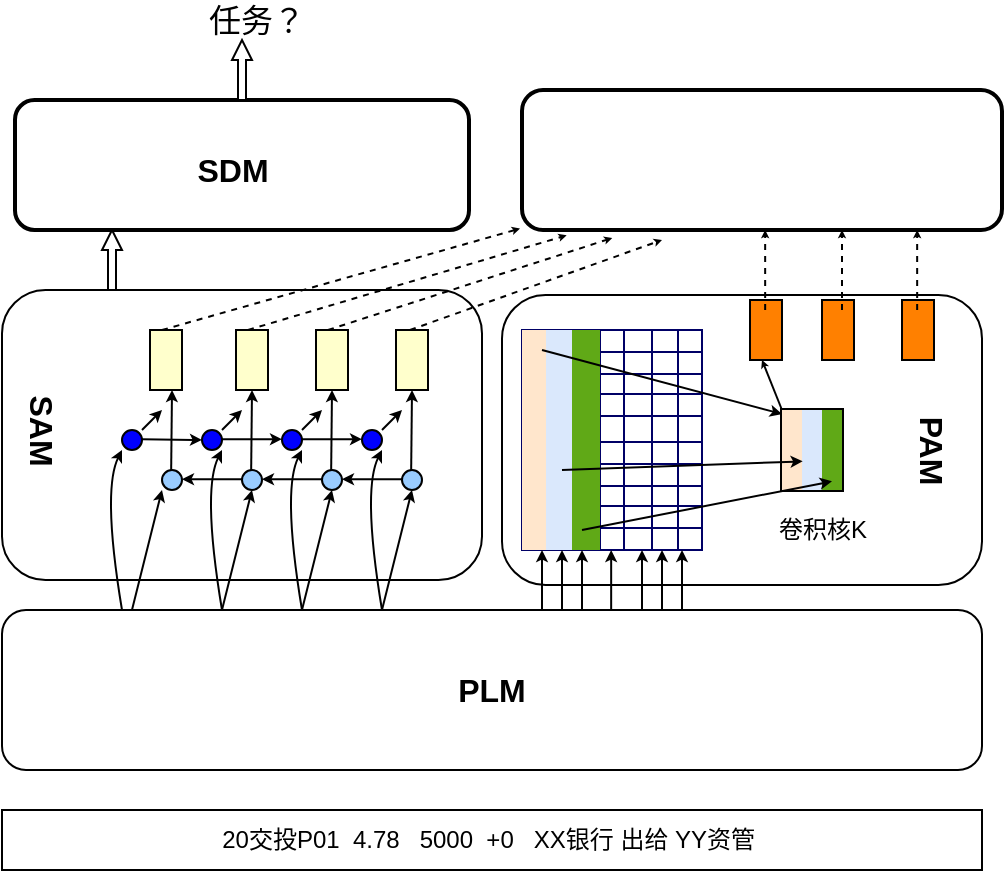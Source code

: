 <mxfile version="16.0.0" type="github">
  <diagram id="lm0DQrUfTW2sCRNbaUu4" name="Page-1">
    <mxGraphModel dx="865" dy="488" grid="1" gridSize="10" guides="1" tooltips="1" connect="1" arrows="1" fold="1" page="1" pageScale="1" pageWidth="827" pageHeight="1169" math="0" shadow="0">
      <root>
        <mxCell id="0" />
        <mxCell id="1" parent="0" />
        <mxCell id="vnJfhgnDVNhTZriFCoJO-1" value="20交投P01&amp;nbsp; 4.78&amp;nbsp;&amp;nbsp;&amp;nbsp;5000&amp;nbsp; +0&amp;nbsp; &amp;nbsp;XX银行 出给 YY资管&amp;nbsp;" style="rounded=0;whiteSpace=wrap;html=1;" vertex="1" parent="1">
          <mxGeometry x="160" y="695" width="490" height="30" as="geometry" />
        </mxCell>
        <mxCell id="vnJfhgnDVNhTZriFCoJO-2" value="&lt;font style=&quot;font-size: 16px&quot;&gt;&lt;b&gt;PLM&lt;/b&gt;&lt;/font&gt;" style="rounded=1;whiteSpace=wrap;html=1;" vertex="1" parent="1">
          <mxGeometry x="160" y="595" width="490" height="80" as="geometry" />
        </mxCell>
        <mxCell id="vnJfhgnDVNhTZriFCoJO-3" value="" style="rounded=1;whiteSpace=wrap;html=1;" vertex="1" parent="1">
          <mxGeometry x="160" y="435" width="240" height="145" as="geometry" />
        </mxCell>
        <mxCell id="vnJfhgnDVNhTZriFCoJO-4" value="" style="ellipse;whiteSpace=wrap;html=1;aspect=fixed;fillColor=#0000FF;" vertex="1" parent="1">
          <mxGeometry x="220" y="505" width="10" height="10" as="geometry" />
        </mxCell>
        <mxCell id="vnJfhgnDVNhTZriFCoJO-6" value="" style="ellipse;whiteSpace=wrap;html=1;aspect=fixed;fillColor=#0000FF;" vertex="1" parent="1">
          <mxGeometry x="260" y="505" width="10" height="10" as="geometry" />
        </mxCell>
        <mxCell id="vnJfhgnDVNhTZriFCoJO-7" value="" style="ellipse;whiteSpace=wrap;html=1;aspect=fixed;fillColor=#0000FF;" vertex="1" parent="1">
          <mxGeometry x="300" y="505" width="10" height="10" as="geometry" />
        </mxCell>
        <mxCell id="vnJfhgnDVNhTZriFCoJO-8" value="" style="ellipse;whiteSpace=wrap;html=1;aspect=fixed;fillColor=#0000FF;" vertex="1" parent="1">
          <mxGeometry x="340" y="505" width="10" height="10" as="geometry" />
        </mxCell>
        <mxCell id="vnJfhgnDVNhTZriFCoJO-9" value="" style="ellipse;whiteSpace=wrap;html=1;aspect=fixed;fillColor=#99CCFF;" vertex="1" parent="1">
          <mxGeometry x="240" y="525" width="10" height="10" as="geometry" />
        </mxCell>
        <mxCell id="vnJfhgnDVNhTZriFCoJO-10" value="" style="ellipse;whiteSpace=wrap;html=1;aspect=fixed;fillColor=#99CCFF;" vertex="1" parent="1">
          <mxGeometry x="280" y="525" width="10" height="10" as="geometry" />
        </mxCell>
        <mxCell id="vnJfhgnDVNhTZriFCoJO-11" value="" style="ellipse;whiteSpace=wrap;html=1;aspect=fixed;fillColor=#99CCFF;" vertex="1" parent="1">
          <mxGeometry x="320" y="525" width="10" height="10" as="geometry" />
        </mxCell>
        <mxCell id="vnJfhgnDVNhTZriFCoJO-12" value="" style="ellipse;whiteSpace=wrap;html=1;aspect=fixed;fillColor=#99CCFF;" vertex="1" parent="1">
          <mxGeometry x="360" y="525" width="10" height="10" as="geometry" />
        </mxCell>
        <mxCell id="vnJfhgnDVNhTZriFCoJO-13" value="" style="endArrow=classic;html=1;rounded=0;strokeWidth=1;endSize=3;" edge="1" parent="1">
          <mxGeometry width="50" height="50" relative="1" as="geometry">
            <mxPoint x="230" y="509.58" as="sourcePoint" />
            <mxPoint x="260" y="510" as="targetPoint" />
          </mxGeometry>
        </mxCell>
        <mxCell id="vnJfhgnDVNhTZriFCoJO-16" value="" style="endArrow=classic;html=1;rounded=0;endSize=3;strokeWidth=1;" edge="1" parent="1">
          <mxGeometry width="50" height="50" relative="1" as="geometry">
            <mxPoint x="270" y="509.58" as="sourcePoint" />
            <mxPoint x="300" y="509.58" as="targetPoint" />
          </mxGeometry>
        </mxCell>
        <mxCell id="vnJfhgnDVNhTZriFCoJO-17" value="" style="endArrow=classic;html=1;rounded=0;endSize=3;strokeWidth=1;" edge="1" parent="1">
          <mxGeometry width="50" height="50" relative="1" as="geometry">
            <mxPoint x="310" y="509.58" as="sourcePoint" />
            <mxPoint x="340" y="509.58" as="targetPoint" />
          </mxGeometry>
        </mxCell>
        <mxCell id="vnJfhgnDVNhTZriFCoJO-18" value="" style="endArrow=classic;html=1;rounded=0;endSize=3;strokeWidth=1;" edge="1" parent="1">
          <mxGeometry width="50" height="50" relative="1" as="geometry">
            <mxPoint x="360" y="529.58" as="sourcePoint" />
            <mxPoint x="330" y="529.58" as="targetPoint" />
          </mxGeometry>
        </mxCell>
        <mxCell id="vnJfhgnDVNhTZriFCoJO-21" value="" style="endArrow=classic;html=1;rounded=0;endSize=3;strokeWidth=1;" edge="1" parent="1">
          <mxGeometry width="50" height="50" relative="1" as="geometry">
            <mxPoint x="320" y="529.58" as="sourcePoint" />
            <mxPoint x="290" y="529.58" as="targetPoint" />
          </mxGeometry>
        </mxCell>
        <mxCell id="vnJfhgnDVNhTZriFCoJO-22" value="" style="endArrow=classic;html=1;rounded=0;endSize=3;strokeWidth=1;" edge="1" parent="1">
          <mxGeometry width="50" height="50" relative="1" as="geometry">
            <mxPoint x="280" y="529.58" as="sourcePoint" />
            <mxPoint x="250" y="529.58" as="targetPoint" />
          </mxGeometry>
        </mxCell>
        <mxCell id="vnJfhgnDVNhTZriFCoJO-24" value="" style="curved=1;endArrow=classic;html=1;rounded=0;endSize=3;strokeWidth=1;" edge="1" parent="1" source="vnJfhgnDVNhTZriFCoJO-2">
          <mxGeometry width="50" height="50" relative="1" as="geometry">
            <mxPoint x="260" y="585" as="sourcePoint" />
            <mxPoint x="220" y="515" as="targetPoint" />
            <Array as="points">
              <mxPoint x="220" y="595" />
              <mxPoint x="210" y="535" />
            </Array>
          </mxGeometry>
        </mxCell>
        <mxCell id="vnJfhgnDVNhTZriFCoJO-25" value="" style="curved=1;endArrow=classic;html=1;rounded=0;endSize=3;strokeWidth=1;" edge="1" parent="1">
          <mxGeometry width="50" height="50" relative="1" as="geometry">
            <mxPoint x="270" y="595" as="sourcePoint" />
            <mxPoint x="270" y="515" as="targetPoint" />
            <Array as="points">
              <mxPoint x="270" y="595" />
              <mxPoint x="260" y="535" />
            </Array>
          </mxGeometry>
        </mxCell>
        <mxCell id="vnJfhgnDVNhTZriFCoJO-26" value="" style="curved=1;endArrow=classic;html=1;rounded=0;endSize=3;strokeWidth=1;" edge="1" parent="1">
          <mxGeometry width="50" height="50" relative="1" as="geometry">
            <mxPoint x="310" y="595" as="sourcePoint" />
            <mxPoint x="310" y="515" as="targetPoint" />
            <Array as="points">
              <mxPoint x="310" y="595" />
              <mxPoint x="300" y="535" />
            </Array>
          </mxGeometry>
        </mxCell>
        <mxCell id="vnJfhgnDVNhTZriFCoJO-27" value="" style="curved=1;endArrow=classic;html=1;rounded=0;endSize=3;strokeWidth=1;" edge="1" parent="1">
          <mxGeometry width="50" height="50" relative="1" as="geometry">
            <mxPoint x="350" y="595" as="sourcePoint" />
            <mxPoint x="350" y="515" as="targetPoint" />
            <Array as="points">
              <mxPoint x="350" y="595" />
              <mxPoint x="340" y="535" />
            </Array>
          </mxGeometry>
        </mxCell>
        <mxCell id="vnJfhgnDVNhTZriFCoJO-33" value="" style="endArrow=classic;html=1;rounded=0;endSize=3;strokeWidth=1;entryX=0.5;entryY=1;entryDx=0;entryDy=0;" edge="1" parent="1" target="vnJfhgnDVNhTZriFCoJO-12">
          <mxGeometry width="50" height="50" relative="1" as="geometry">
            <mxPoint x="350" y="595" as="sourcePoint" />
            <mxPoint x="366" y="545" as="targetPoint" />
          </mxGeometry>
        </mxCell>
        <mxCell id="vnJfhgnDVNhTZriFCoJO-34" value="" style="endArrow=classic;html=1;rounded=0;endSize=3;strokeWidth=1;entryX=0.5;entryY=1;entryDx=0;entryDy=0;" edge="1" parent="1">
          <mxGeometry width="50" height="50" relative="1" as="geometry">
            <mxPoint x="310" y="595" as="sourcePoint" />
            <mxPoint x="325" y="535" as="targetPoint" />
          </mxGeometry>
        </mxCell>
        <mxCell id="vnJfhgnDVNhTZriFCoJO-35" value="" style="endArrow=classic;html=1;rounded=0;endSize=3;strokeWidth=1;entryX=0.5;entryY=1;entryDx=0;entryDy=0;" edge="1" parent="1">
          <mxGeometry width="50" height="50" relative="1" as="geometry">
            <mxPoint x="270" y="595" as="sourcePoint" />
            <mxPoint x="285" y="535" as="targetPoint" />
          </mxGeometry>
        </mxCell>
        <mxCell id="vnJfhgnDVNhTZriFCoJO-36" value="" style="endArrow=classic;html=1;rounded=0;endSize=3;strokeWidth=1;entryX=0.5;entryY=1;entryDx=0;entryDy=0;" edge="1" parent="1">
          <mxGeometry width="50" height="50" relative="1" as="geometry">
            <mxPoint x="225" y="595" as="sourcePoint" />
            <mxPoint x="240" y="535" as="targetPoint" />
          </mxGeometry>
        </mxCell>
        <mxCell id="vnJfhgnDVNhTZriFCoJO-37" value="" style="endArrow=classic;html=1;rounded=0;endSize=3;strokeWidth=1;" edge="1" parent="1">
          <mxGeometry width="50" height="50" relative="1" as="geometry">
            <mxPoint x="244.58" y="525" as="sourcePoint" />
            <mxPoint x="245" y="485" as="targetPoint" />
          </mxGeometry>
        </mxCell>
        <mxCell id="vnJfhgnDVNhTZriFCoJO-39" value="" style="endArrow=classic;html=1;rounded=0;endSize=3;strokeWidth=1;" edge="1" parent="1">
          <mxGeometry width="50" height="50" relative="1" as="geometry">
            <mxPoint x="284.58" y="525" as="sourcePoint" />
            <mxPoint x="285" y="485" as="targetPoint" />
          </mxGeometry>
        </mxCell>
        <mxCell id="vnJfhgnDVNhTZriFCoJO-42" value="" style="endArrow=classic;html=1;rounded=0;endSize=3;strokeWidth=1;" edge="1" parent="1">
          <mxGeometry width="50" height="50" relative="1" as="geometry">
            <mxPoint x="324.58" y="525" as="sourcePoint" />
            <mxPoint x="325" y="485" as="targetPoint" />
          </mxGeometry>
        </mxCell>
        <mxCell id="vnJfhgnDVNhTZriFCoJO-43" value="" style="endArrow=classic;html=1;rounded=0;endSize=3;strokeWidth=1;" edge="1" parent="1">
          <mxGeometry width="50" height="50" relative="1" as="geometry">
            <mxPoint x="364.58" y="525" as="sourcePoint" />
            <mxPoint x="365" y="485" as="targetPoint" />
          </mxGeometry>
        </mxCell>
        <mxCell id="vnJfhgnDVNhTZriFCoJO-44" value="" style="endArrow=classic;html=1;rounded=0;endSize=3;strokeWidth=1;" edge="1" parent="1">
          <mxGeometry width="50" height="50" relative="1" as="geometry">
            <mxPoint x="230" y="505" as="sourcePoint" />
            <mxPoint x="240" y="495" as="targetPoint" />
          </mxGeometry>
        </mxCell>
        <mxCell id="vnJfhgnDVNhTZriFCoJO-45" value="" style="endArrow=classic;html=1;rounded=0;endSize=3;strokeWidth=1;" edge="1" parent="1">
          <mxGeometry width="50" height="50" relative="1" as="geometry">
            <mxPoint x="270" y="505" as="sourcePoint" />
            <mxPoint x="280" y="495" as="targetPoint" />
          </mxGeometry>
        </mxCell>
        <mxCell id="vnJfhgnDVNhTZriFCoJO-46" value="" style="endArrow=classic;html=1;rounded=0;endSize=3;strokeWidth=1;" edge="1" parent="1">
          <mxGeometry width="50" height="50" relative="1" as="geometry">
            <mxPoint x="310" y="505" as="sourcePoint" />
            <mxPoint x="320" y="495" as="targetPoint" />
          </mxGeometry>
        </mxCell>
        <mxCell id="vnJfhgnDVNhTZriFCoJO-48" value="" style="endArrow=classic;html=1;rounded=0;endSize=3;strokeWidth=1;" edge="1" parent="1">
          <mxGeometry width="50" height="50" relative="1" as="geometry">
            <mxPoint x="350" y="505" as="sourcePoint" />
            <mxPoint x="360" y="495" as="targetPoint" />
          </mxGeometry>
        </mxCell>
        <mxCell id="vnJfhgnDVNhTZriFCoJO-49" value="" style="rounded=0;whiteSpace=wrap;html=1;fillColor=#FFFFCC;" vertex="1" parent="1">
          <mxGeometry x="234" y="455" width="16" height="30" as="geometry" />
        </mxCell>
        <mxCell id="vnJfhgnDVNhTZriFCoJO-51" value="" style="rounded=0;whiteSpace=wrap;html=1;fillColor=#FFFFCC;" vertex="1" parent="1">
          <mxGeometry x="277" y="455" width="16" height="30" as="geometry" />
        </mxCell>
        <mxCell id="vnJfhgnDVNhTZriFCoJO-52" value="" style="rounded=0;whiteSpace=wrap;html=1;fillColor=#FFFFCC;" vertex="1" parent="1">
          <mxGeometry x="317" y="455" width="16" height="30" as="geometry" />
        </mxCell>
        <mxCell id="vnJfhgnDVNhTZriFCoJO-54" value="" style="rounded=0;whiteSpace=wrap;html=1;fillColor=#FFFFCC;" vertex="1" parent="1">
          <mxGeometry x="357" y="455" width="16" height="30" as="geometry" />
        </mxCell>
        <mxCell id="vnJfhgnDVNhTZriFCoJO-55" value="" style="rounded=1;whiteSpace=wrap;html=1;" vertex="1" parent="1">
          <mxGeometry x="410" y="437.5" width="240" height="145" as="geometry" />
        </mxCell>
        <mxCell id="vnJfhgnDVNhTZriFCoJO-69" value="" style="shape=table;startSize=0;container=1;collapsible=0;childLayout=tableLayout;fillColor=#FFFFFF;strokeColor=#000066;" vertex="1" parent="1">
          <mxGeometry x="420" y="455" width="90" height="110" as="geometry" />
        </mxCell>
        <mxCell id="vnJfhgnDVNhTZriFCoJO-70" value="" style="shape=partialRectangle;collapsible=0;dropTarget=0;pointerEvents=0;fillColor=none;top=0;left=0;bottom=0;right=0;points=[[0,0.5],[1,0.5]];portConstraint=eastwest;" vertex="1" parent="vnJfhgnDVNhTZriFCoJO-69">
          <mxGeometry width="90" height="11" as="geometry" />
        </mxCell>
        <mxCell id="vnJfhgnDVNhTZriFCoJO-71" value="" style="shape=partialRectangle;html=1;whiteSpace=wrap;connectable=0;overflow=hidden;fillColor=#ffe6cc;top=0;left=0;bottom=0;right=0;pointerEvents=1;strokeColor=#000000;" vertex="1" parent="vnJfhgnDVNhTZriFCoJO-70">
          <mxGeometry width="12" height="11" as="geometry">
            <mxRectangle width="12" height="11" as="alternateBounds" />
          </mxGeometry>
        </mxCell>
        <mxCell id="vnJfhgnDVNhTZriFCoJO-72" value="" style="shape=partialRectangle;html=1;whiteSpace=wrap;connectable=0;overflow=hidden;fillColor=#dae8fc;top=0;left=0;bottom=0;right=0;pointerEvents=1;strokeColor=#6c8ebf;" vertex="1" parent="vnJfhgnDVNhTZriFCoJO-70">
          <mxGeometry x="12" width="13" height="11" as="geometry">
            <mxRectangle width="13" height="11" as="alternateBounds" />
          </mxGeometry>
        </mxCell>
        <mxCell id="vnJfhgnDVNhTZriFCoJO-73" value="" style="shape=partialRectangle;html=1;whiteSpace=wrap;connectable=0;overflow=hidden;fillColor=#60a917;top=0;left=0;bottom=0;right=0;pointerEvents=1;fontColor=#ffffff;strokeColor=#2D7600;" vertex="1" parent="vnJfhgnDVNhTZriFCoJO-70">
          <mxGeometry x="25" width="14" height="11" as="geometry">
            <mxRectangle width="14" height="11" as="alternateBounds" />
          </mxGeometry>
        </mxCell>
        <mxCell id="vnJfhgnDVNhTZriFCoJO-74" value="" style="shape=partialRectangle;html=1;whiteSpace=wrap;connectable=0;overflow=hidden;fillColor=none;top=0;left=0;bottom=0;right=0;pointerEvents=1;" vertex="1" parent="vnJfhgnDVNhTZriFCoJO-70">
          <mxGeometry x="39" width="12" height="11" as="geometry">
            <mxRectangle width="12" height="11" as="alternateBounds" />
          </mxGeometry>
        </mxCell>
        <mxCell id="vnJfhgnDVNhTZriFCoJO-75" value="" style="shape=partialRectangle;html=1;whiteSpace=wrap;connectable=0;overflow=hidden;fillColor=none;top=0;left=0;bottom=0;right=0;pointerEvents=1;" vertex="1" parent="vnJfhgnDVNhTZriFCoJO-70">
          <mxGeometry x="51" width="14" height="11" as="geometry">
            <mxRectangle width="14" height="11" as="alternateBounds" />
          </mxGeometry>
        </mxCell>
        <mxCell id="vnJfhgnDVNhTZriFCoJO-76" value="" style="shape=partialRectangle;html=1;whiteSpace=wrap;connectable=0;overflow=hidden;fillColor=none;top=0;left=0;bottom=0;right=0;pointerEvents=1;" vertex="1" parent="vnJfhgnDVNhTZriFCoJO-70">
          <mxGeometry x="65" width="13" height="11" as="geometry">
            <mxRectangle width="13" height="11" as="alternateBounds" />
          </mxGeometry>
        </mxCell>
        <mxCell id="vnJfhgnDVNhTZriFCoJO-77" value="" style="shape=partialRectangle;html=1;whiteSpace=wrap;connectable=0;overflow=hidden;fillColor=none;top=0;left=0;bottom=0;right=0;pointerEvents=1;" vertex="1" parent="vnJfhgnDVNhTZriFCoJO-70">
          <mxGeometry x="78" width="12" height="11" as="geometry">
            <mxRectangle width="12" height="11" as="alternateBounds" />
          </mxGeometry>
        </mxCell>
        <mxCell id="vnJfhgnDVNhTZriFCoJO-78" value="" style="shape=partialRectangle;collapsible=0;dropTarget=0;pointerEvents=0;fillColor=none;top=0;left=0;bottom=0;right=0;points=[[0,0.5],[1,0.5]];portConstraint=eastwest;strokeColor=#FFCCCC;" vertex="1" parent="vnJfhgnDVNhTZriFCoJO-69">
          <mxGeometry y="11" width="90" height="11" as="geometry" />
        </mxCell>
        <mxCell id="vnJfhgnDVNhTZriFCoJO-79" value="" style="shape=partialRectangle;html=1;whiteSpace=wrap;connectable=0;overflow=hidden;fillColor=#ffe6cc;top=0;left=0;bottom=0;right=0;pointerEvents=1;strokeColor=#000000;" vertex="1" parent="vnJfhgnDVNhTZriFCoJO-78">
          <mxGeometry width="12" height="11" as="geometry">
            <mxRectangle width="12" height="11" as="alternateBounds" />
          </mxGeometry>
        </mxCell>
        <mxCell id="vnJfhgnDVNhTZriFCoJO-80" value="" style="shape=partialRectangle;html=1;whiteSpace=wrap;connectable=0;overflow=hidden;fillColor=#dae8fc;top=0;left=0;bottom=0;right=0;pointerEvents=1;strokeColor=#6c8ebf;" vertex="1" parent="vnJfhgnDVNhTZriFCoJO-78">
          <mxGeometry x="12" width="13" height="11" as="geometry">
            <mxRectangle width="13" height="11" as="alternateBounds" />
          </mxGeometry>
        </mxCell>
        <mxCell id="vnJfhgnDVNhTZriFCoJO-81" value="" style="shape=partialRectangle;html=1;whiteSpace=wrap;connectable=0;overflow=hidden;fillColor=#60a917;top=0;left=0;bottom=0;right=0;pointerEvents=1;fontColor=#ffffff;strokeColor=#2D7600;" vertex="1" parent="vnJfhgnDVNhTZriFCoJO-78">
          <mxGeometry x="25" width="14" height="11" as="geometry">
            <mxRectangle width="14" height="11" as="alternateBounds" />
          </mxGeometry>
        </mxCell>
        <mxCell id="vnJfhgnDVNhTZriFCoJO-82" value="" style="shape=partialRectangle;html=1;whiteSpace=wrap;connectable=0;overflow=hidden;fillColor=none;top=0;left=0;bottom=0;right=0;pointerEvents=1;" vertex="1" parent="vnJfhgnDVNhTZriFCoJO-78">
          <mxGeometry x="39" width="12" height="11" as="geometry">
            <mxRectangle width="12" height="11" as="alternateBounds" />
          </mxGeometry>
        </mxCell>
        <mxCell id="vnJfhgnDVNhTZriFCoJO-83" value="" style="shape=partialRectangle;html=1;whiteSpace=wrap;connectable=0;overflow=hidden;fillColor=none;top=0;left=0;bottom=0;right=0;pointerEvents=1;" vertex="1" parent="vnJfhgnDVNhTZriFCoJO-78">
          <mxGeometry x="51" width="14" height="11" as="geometry">
            <mxRectangle width="14" height="11" as="alternateBounds" />
          </mxGeometry>
        </mxCell>
        <mxCell id="vnJfhgnDVNhTZriFCoJO-84" value="" style="shape=partialRectangle;html=1;whiteSpace=wrap;connectable=0;overflow=hidden;fillColor=none;top=0;left=0;bottom=0;right=0;pointerEvents=1;" vertex="1" parent="vnJfhgnDVNhTZriFCoJO-78">
          <mxGeometry x="65" width="13" height="11" as="geometry">
            <mxRectangle width="13" height="11" as="alternateBounds" />
          </mxGeometry>
        </mxCell>
        <mxCell id="vnJfhgnDVNhTZriFCoJO-85" value="" style="shape=partialRectangle;html=1;whiteSpace=wrap;connectable=0;overflow=hidden;fillColor=none;top=0;left=0;bottom=0;right=0;pointerEvents=1;" vertex="1" parent="vnJfhgnDVNhTZriFCoJO-78">
          <mxGeometry x="78" width="12" height="11" as="geometry">
            <mxRectangle width="12" height="11" as="alternateBounds" />
          </mxGeometry>
        </mxCell>
        <mxCell id="vnJfhgnDVNhTZriFCoJO-86" value="" style="shape=partialRectangle;collapsible=0;dropTarget=0;pointerEvents=0;fillColor=none;top=0;left=0;bottom=0;right=0;points=[[0,0.5],[1,0.5]];portConstraint=eastwest;" vertex="1" parent="vnJfhgnDVNhTZriFCoJO-69">
          <mxGeometry y="22" width="90" height="10" as="geometry" />
        </mxCell>
        <mxCell id="vnJfhgnDVNhTZriFCoJO-87" value="" style="shape=partialRectangle;html=1;whiteSpace=wrap;connectable=0;overflow=hidden;fillColor=#ffe6cc;top=0;left=0;bottom=0;right=0;pointerEvents=1;strokeColor=#000000;" vertex="1" parent="vnJfhgnDVNhTZriFCoJO-86">
          <mxGeometry width="12" height="10" as="geometry">
            <mxRectangle width="12" height="10" as="alternateBounds" />
          </mxGeometry>
        </mxCell>
        <mxCell id="vnJfhgnDVNhTZriFCoJO-88" value="" style="shape=partialRectangle;html=1;whiteSpace=wrap;connectable=0;overflow=hidden;fillColor=#dae8fc;top=0;left=0;bottom=0;right=0;pointerEvents=1;strokeColor=#6c8ebf;" vertex="1" parent="vnJfhgnDVNhTZriFCoJO-86">
          <mxGeometry x="12" width="13" height="10" as="geometry">
            <mxRectangle width="13" height="10" as="alternateBounds" />
          </mxGeometry>
        </mxCell>
        <mxCell id="vnJfhgnDVNhTZriFCoJO-89" value="" style="shape=partialRectangle;html=1;whiteSpace=wrap;connectable=0;overflow=hidden;fillColor=#60a917;top=0;left=0;bottom=0;right=0;pointerEvents=1;fontColor=#ffffff;strokeColor=#2D7600;" vertex="1" parent="vnJfhgnDVNhTZriFCoJO-86">
          <mxGeometry x="25" width="14" height="10" as="geometry">
            <mxRectangle width="14" height="10" as="alternateBounds" />
          </mxGeometry>
        </mxCell>
        <mxCell id="vnJfhgnDVNhTZriFCoJO-90" value="" style="shape=partialRectangle;html=1;whiteSpace=wrap;connectable=0;overflow=hidden;fillColor=none;top=0;left=0;bottom=0;right=0;pointerEvents=1;" vertex="1" parent="vnJfhgnDVNhTZriFCoJO-86">
          <mxGeometry x="39" width="12" height="10" as="geometry">
            <mxRectangle width="12" height="10" as="alternateBounds" />
          </mxGeometry>
        </mxCell>
        <mxCell id="vnJfhgnDVNhTZriFCoJO-91" value="" style="shape=partialRectangle;html=1;whiteSpace=wrap;connectable=0;overflow=hidden;fillColor=none;top=0;left=0;bottom=0;right=0;pointerEvents=1;" vertex="1" parent="vnJfhgnDVNhTZriFCoJO-86">
          <mxGeometry x="51" width="14" height="10" as="geometry">
            <mxRectangle width="14" height="10" as="alternateBounds" />
          </mxGeometry>
        </mxCell>
        <mxCell id="vnJfhgnDVNhTZriFCoJO-92" value="" style="shape=partialRectangle;html=1;whiteSpace=wrap;connectable=0;overflow=hidden;fillColor=none;top=0;left=0;bottom=0;right=0;pointerEvents=1;" vertex="1" parent="vnJfhgnDVNhTZriFCoJO-86">
          <mxGeometry x="65" width="13" height="10" as="geometry">
            <mxRectangle width="13" height="10" as="alternateBounds" />
          </mxGeometry>
        </mxCell>
        <mxCell id="vnJfhgnDVNhTZriFCoJO-93" value="" style="shape=partialRectangle;html=1;whiteSpace=wrap;connectable=0;overflow=hidden;fillColor=none;top=0;left=0;bottom=0;right=0;pointerEvents=1;" vertex="1" parent="vnJfhgnDVNhTZriFCoJO-86">
          <mxGeometry x="78" width="12" height="10" as="geometry">
            <mxRectangle width="12" height="10" as="alternateBounds" />
          </mxGeometry>
        </mxCell>
        <mxCell id="vnJfhgnDVNhTZriFCoJO-94" value="" style="shape=partialRectangle;collapsible=0;dropTarget=0;pointerEvents=0;fillColor=none;top=0;left=0;bottom=0;right=0;points=[[0,0.5],[1,0.5]];portConstraint=eastwest;" vertex="1" parent="vnJfhgnDVNhTZriFCoJO-69">
          <mxGeometry y="32" width="90" height="11" as="geometry" />
        </mxCell>
        <mxCell id="vnJfhgnDVNhTZriFCoJO-95" value="" style="shape=partialRectangle;html=1;whiteSpace=wrap;connectable=0;overflow=hidden;fillColor=#ffe6cc;top=0;left=0;bottom=0;right=0;pointerEvents=1;strokeColor=#d79b00;" vertex="1" parent="vnJfhgnDVNhTZriFCoJO-94">
          <mxGeometry width="12" height="11" as="geometry">
            <mxRectangle width="12" height="11" as="alternateBounds" />
          </mxGeometry>
        </mxCell>
        <mxCell id="vnJfhgnDVNhTZriFCoJO-96" value="" style="shape=partialRectangle;html=1;whiteSpace=wrap;connectable=0;overflow=hidden;fillColor=#dae8fc;top=0;left=0;bottom=0;right=0;pointerEvents=1;strokeColor=#6c8ebf;" vertex="1" parent="vnJfhgnDVNhTZriFCoJO-94">
          <mxGeometry x="12" width="13" height="11" as="geometry">
            <mxRectangle width="13" height="11" as="alternateBounds" />
          </mxGeometry>
        </mxCell>
        <mxCell id="vnJfhgnDVNhTZriFCoJO-97" value="" style="shape=partialRectangle;html=1;whiteSpace=wrap;connectable=0;overflow=hidden;fillColor=#60a917;top=0;left=0;bottom=0;right=0;pointerEvents=1;fontColor=#ffffff;strokeColor=#2D7600;" vertex="1" parent="vnJfhgnDVNhTZriFCoJO-94">
          <mxGeometry x="25" width="14" height="11" as="geometry">
            <mxRectangle width="14" height="11" as="alternateBounds" />
          </mxGeometry>
        </mxCell>
        <mxCell id="vnJfhgnDVNhTZriFCoJO-98" value="" style="shape=partialRectangle;html=1;whiteSpace=wrap;connectable=0;overflow=hidden;fillColor=none;top=0;left=0;bottom=0;right=0;pointerEvents=1;" vertex="1" parent="vnJfhgnDVNhTZriFCoJO-94">
          <mxGeometry x="39" width="12" height="11" as="geometry">
            <mxRectangle width="12" height="11" as="alternateBounds" />
          </mxGeometry>
        </mxCell>
        <mxCell id="vnJfhgnDVNhTZriFCoJO-99" value="" style="shape=partialRectangle;html=1;whiteSpace=wrap;connectable=0;overflow=hidden;fillColor=none;top=0;left=0;bottom=0;right=0;pointerEvents=1;" vertex="1" parent="vnJfhgnDVNhTZriFCoJO-94">
          <mxGeometry x="51" width="14" height="11" as="geometry">
            <mxRectangle width="14" height="11" as="alternateBounds" />
          </mxGeometry>
        </mxCell>
        <mxCell id="vnJfhgnDVNhTZriFCoJO-100" value="" style="shape=partialRectangle;html=1;whiteSpace=wrap;connectable=0;overflow=hidden;fillColor=none;top=0;left=0;bottom=0;right=0;pointerEvents=1;" vertex="1" parent="vnJfhgnDVNhTZriFCoJO-94">
          <mxGeometry x="65" width="13" height="11" as="geometry">
            <mxRectangle width="13" height="11" as="alternateBounds" />
          </mxGeometry>
        </mxCell>
        <mxCell id="vnJfhgnDVNhTZriFCoJO-101" value="" style="shape=partialRectangle;html=1;whiteSpace=wrap;connectable=0;overflow=hidden;fillColor=none;top=0;left=0;bottom=0;right=0;pointerEvents=1;" vertex="1" parent="vnJfhgnDVNhTZriFCoJO-94">
          <mxGeometry x="78" width="12" height="11" as="geometry">
            <mxRectangle width="12" height="11" as="alternateBounds" />
          </mxGeometry>
        </mxCell>
        <mxCell id="vnJfhgnDVNhTZriFCoJO-102" value="" style="shape=partialRectangle;collapsible=0;dropTarget=0;pointerEvents=0;fillColor=none;top=0;left=0;bottom=0;right=0;points=[[0,0.5],[1,0.5]];portConstraint=eastwest;" vertex="1" parent="vnJfhgnDVNhTZriFCoJO-69">
          <mxGeometry y="43" width="90" height="13" as="geometry" />
        </mxCell>
        <mxCell id="vnJfhgnDVNhTZriFCoJO-103" value="" style="shape=partialRectangle;html=1;whiteSpace=wrap;connectable=0;overflow=hidden;fillColor=#ffe6cc;top=0;left=0;bottom=0;right=0;pointerEvents=1;strokeColor=#d79b00;" vertex="1" parent="vnJfhgnDVNhTZriFCoJO-102">
          <mxGeometry width="12" height="13" as="geometry">
            <mxRectangle width="12" height="13" as="alternateBounds" />
          </mxGeometry>
        </mxCell>
        <mxCell id="vnJfhgnDVNhTZriFCoJO-104" value="" style="shape=partialRectangle;html=1;whiteSpace=wrap;connectable=0;overflow=hidden;fillColor=#dae8fc;top=0;left=0;bottom=0;right=0;pointerEvents=1;strokeColor=#6c8ebf;" vertex="1" parent="vnJfhgnDVNhTZriFCoJO-102">
          <mxGeometry x="12" width="13" height="13" as="geometry">
            <mxRectangle width="13" height="13" as="alternateBounds" />
          </mxGeometry>
        </mxCell>
        <mxCell id="vnJfhgnDVNhTZriFCoJO-105" value="" style="shape=partialRectangle;html=1;whiteSpace=wrap;connectable=0;overflow=hidden;fillColor=#60a917;top=0;left=0;bottom=0;right=0;pointerEvents=1;fontColor=#ffffff;strokeColor=#2D7600;" vertex="1" parent="vnJfhgnDVNhTZriFCoJO-102">
          <mxGeometry x="25" width="14" height="13" as="geometry">
            <mxRectangle width="14" height="13" as="alternateBounds" />
          </mxGeometry>
        </mxCell>
        <mxCell id="vnJfhgnDVNhTZriFCoJO-106" value="" style="shape=partialRectangle;html=1;whiteSpace=wrap;connectable=0;overflow=hidden;fillColor=none;top=0;left=0;bottom=0;right=0;pointerEvents=1;" vertex="1" parent="vnJfhgnDVNhTZriFCoJO-102">
          <mxGeometry x="39" width="12" height="13" as="geometry">
            <mxRectangle width="12" height="13" as="alternateBounds" />
          </mxGeometry>
        </mxCell>
        <mxCell id="vnJfhgnDVNhTZriFCoJO-107" value="" style="shape=partialRectangle;html=1;whiteSpace=wrap;connectable=0;overflow=hidden;fillColor=none;top=0;left=0;bottom=0;right=0;pointerEvents=1;" vertex="1" parent="vnJfhgnDVNhTZriFCoJO-102">
          <mxGeometry x="51" width="14" height="13" as="geometry">
            <mxRectangle width="14" height="13" as="alternateBounds" />
          </mxGeometry>
        </mxCell>
        <mxCell id="vnJfhgnDVNhTZriFCoJO-108" value="" style="shape=partialRectangle;html=1;whiteSpace=wrap;connectable=0;overflow=hidden;fillColor=none;top=0;left=0;bottom=0;right=0;pointerEvents=1;" vertex="1" parent="vnJfhgnDVNhTZriFCoJO-102">
          <mxGeometry x="65" width="13" height="13" as="geometry">
            <mxRectangle width="13" height="13" as="alternateBounds" />
          </mxGeometry>
        </mxCell>
        <mxCell id="vnJfhgnDVNhTZriFCoJO-109" value="" style="shape=partialRectangle;html=1;whiteSpace=wrap;connectable=0;overflow=hidden;fillColor=none;top=0;left=0;bottom=0;right=0;pointerEvents=1;" vertex="1" parent="vnJfhgnDVNhTZriFCoJO-102">
          <mxGeometry x="78" width="12" height="13" as="geometry">
            <mxRectangle width="12" height="13" as="alternateBounds" />
          </mxGeometry>
        </mxCell>
        <mxCell id="vnJfhgnDVNhTZriFCoJO-110" value="" style="shape=partialRectangle;collapsible=0;dropTarget=0;pointerEvents=0;fillColor=none;top=0;left=0;bottom=0;right=0;points=[[0,0.5],[1,0.5]];portConstraint=eastwest;" vertex="1" parent="vnJfhgnDVNhTZriFCoJO-69">
          <mxGeometry y="56" width="90" height="11" as="geometry" />
        </mxCell>
        <mxCell id="vnJfhgnDVNhTZriFCoJO-111" value="" style="shape=partialRectangle;html=1;whiteSpace=wrap;connectable=0;overflow=hidden;fillColor=#ffe6cc;top=0;left=0;bottom=0;right=0;pointerEvents=1;strokeColor=#d79b00;" vertex="1" parent="vnJfhgnDVNhTZriFCoJO-110">
          <mxGeometry width="12" height="11" as="geometry">
            <mxRectangle width="12" height="11" as="alternateBounds" />
          </mxGeometry>
        </mxCell>
        <mxCell id="vnJfhgnDVNhTZriFCoJO-112" value="" style="shape=partialRectangle;html=1;whiteSpace=wrap;connectable=0;overflow=hidden;fillColor=#dae8fc;top=0;left=0;bottom=0;right=0;pointerEvents=1;strokeColor=#6c8ebf;" vertex="1" parent="vnJfhgnDVNhTZriFCoJO-110">
          <mxGeometry x="12" width="13" height="11" as="geometry">
            <mxRectangle width="13" height="11" as="alternateBounds" />
          </mxGeometry>
        </mxCell>
        <mxCell id="vnJfhgnDVNhTZriFCoJO-113" value="" style="shape=partialRectangle;html=1;whiteSpace=wrap;connectable=0;overflow=hidden;fillColor=#60a917;top=0;left=0;bottom=0;right=0;pointerEvents=1;fontColor=#ffffff;strokeColor=#2D7600;" vertex="1" parent="vnJfhgnDVNhTZriFCoJO-110">
          <mxGeometry x="25" width="14" height="11" as="geometry">
            <mxRectangle width="14" height="11" as="alternateBounds" />
          </mxGeometry>
        </mxCell>
        <mxCell id="vnJfhgnDVNhTZriFCoJO-114" value="" style="shape=partialRectangle;html=1;whiteSpace=wrap;connectable=0;overflow=hidden;fillColor=none;top=0;left=0;bottom=0;right=0;pointerEvents=1;" vertex="1" parent="vnJfhgnDVNhTZriFCoJO-110">
          <mxGeometry x="39" width="12" height="11" as="geometry">
            <mxRectangle width="12" height="11" as="alternateBounds" />
          </mxGeometry>
        </mxCell>
        <mxCell id="vnJfhgnDVNhTZriFCoJO-115" value="" style="shape=partialRectangle;html=1;whiteSpace=wrap;connectable=0;overflow=hidden;fillColor=none;top=0;left=0;bottom=0;right=0;pointerEvents=1;" vertex="1" parent="vnJfhgnDVNhTZriFCoJO-110">
          <mxGeometry x="51" width="14" height="11" as="geometry">
            <mxRectangle width="14" height="11" as="alternateBounds" />
          </mxGeometry>
        </mxCell>
        <mxCell id="vnJfhgnDVNhTZriFCoJO-116" value="" style="shape=partialRectangle;html=1;whiteSpace=wrap;connectable=0;overflow=hidden;fillColor=none;top=0;left=0;bottom=0;right=0;pointerEvents=1;" vertex="1" parent="vnJfhgnDVNhTZriFCoJO-110">
          <mxGeometry x="65" width="13" height="11" as="geometry">
            <mxRectangle width="13" height="11" as="alternateBounds" />
          </mxGeometry>
        </mxCell>
        <mxCell id="vnJfhgnDVNhTZriFCoJO-117" value="" style="shape=partialRectangle;html=1;whiteSpace=wrap;connectable=0;overflow=hidden;fillColor=none;top=0;left=0;bottom=0;right=0;pointerEvents=1;" vertex="1" parent="vnJfhgnDVNhTZriFCoJO-110">
          <mxGeometry x="78" width="12" height="11" as="geometry">
            <mxRectangle width="12" height="11" as="alternateBounds" />
          </mxGeometry>
        </mxCell>
        <mxCell id="vnJfhgnDVNhTZriFCoJO-118" value="" style="shape=partialRectangle;collapsible=0;dropTarget=0;pointerEvents=0;fillColor=none;top=0;left=0;bottom=0;right=0;points=[[0,0.5],[1,0.5]];portConstraint=eastwest;" vertex="1" parent="vnJfhgnDVNhTZriFCoJO-69">
          <mxGeometry y="67" width="90" height="11" as="geometry" />
        </mxCell>
        <mxCell id="vnJfhgnDVNhTZriFCoJO-119" value="" style="shape=partialRectangle;html=1;whiteSpace=wrap;connectable=0;overflow=hidden;fillColor=#ffe6cc;top=0;left=0;bottom=0;right=0;pointerEvents=1;strokeColor=#d79b00;" vertex="1" parent="vnJfhgnDVNhTZriFCoJO-118">
          <mxGeometry width="12" height="11" as="geometry">
            <mxRectangle width="12" height="11" as="alternateBounds" />
          </mxGeometry>
        </mxCell>
        <mxCell id="vnJfhgnDVNhTZriFCoJO-120" value="" style="shape=partialRectangle;html=1;whiteSpace=wrap;connectable=0;overflow=hidden;fillColor=#dae8fc;top=0;left=0;bottom=0;right=0;pointerEvents=1;strokeColor=#6c8ebf;" vertex="1" parent="vnJfhgnDVNhTZriFCoJO-118">
          <mxGeometry x="12" width="13" height="11" as="geometry">
            <mxRectangle width="13" height="11" as="alternateBounds" />
          </mxGeometry>
        </mxCell>
        <mxCell id="vnJfhgnDVNhTZriFCoJO-121" value="" style="shape=partialRectangle;html=1;whiteSpace=wrap;connectable=0;overflow=hidden;fillColor=#60a917;top=0;left=0;bottom=0;right=0;pointerEvents=1;fontColor=#ffffff;strokeColor=#2D7600;" vertex="1" parent="vnJfhgnDVNhTZriFCoJO-118">
          <mxGeometry x="25" width="14" height="11" as="geometry">
            <mxRectangle width="14" height="11" as="alternateBounds" />
          </mxGeometry>
        </mxCell>
        <mxCell id="vnJfhgnDVNhTZriFCoJO-122" value="" style="shape=partialRectangle;html=1;whiteSpace=wrap;connectable=0;overflow=hidden;fillColor=none;top=0;left=0;bottom=0;right=0;pointerEvents=1;" vertex="1" parent="vnJfhgnDVNhTZriFCoJO-118">
          <mxGeometry x="39" width="12" height="11" as="geometry">
            <mxRectangle width="12" height="11" as="alternateBounds" />
          </mxGeometry>
        </mxCell>
        <mxCell id="vnJfhgnDVNhTZriFCoJO-123" value="" style="shape=partialRectangle;html=1;whiteSpace=wrap;connectable=0;overflow=hidden;fillColor=none;top=0;left=0;bottom=0;right=0;pointerEvents=1;" vertex="1" parent="vnJfhgnDVNhTZriFCoJO-118">
          <mxGeometry x="51" width="14" height="11" as="geometry">
            <mxRectangle width="14" height="11" as="alternateBounds" />
          </mxGeometry>
        </mxCell>
        <mxCell id="vnJfhgnDVNhTZriFCoJO-124" value="" style="shape=partialRectangle;html=1;whiteSpace=wrap;connectable=0;overflow=hidden;fillColor=none;top=0;left=0;bottom=0;right=0;pointerEvents=1;" vertex="1" parent="vnJfhgnDVNhTZriFCoJO-118">
          <mxGeometry x="65" width="13" height="11" as="geometry">
            <mxRectangle width="13" height="11" as="alternateBounds" />
          </mxGeometry>
        </mxCell>
        <mxCell id="vnJfhgnDVNhTZriFCoJO-125" value="" style="shape=partialRectangle;html=1;whiteSpace=wrap;connectable=0;overflow=hidden;fillColor=none;top=0;left=0;bottom=0;right=0;pointerEvents=1;" vertex="1" parent="vnJfhgnDVNhTZriFCoJO-118">
          <mxGeometry x="78" width="12" height="11" as="geometry">
            <mxRectangle width="12" height="11" as="alternateBounds" />
          </mxGeometry>
        </mxCell>
        <mxCell id="vnJfhgnDVNhTZriFCoJO-126" value="" style="shape=partialRectangle;collapsible=0;dropTarget=0;pointerEvents=0;fillColor=none;top=0;left=0;bottom=0;right=0;points=[[0,0.5],[1,0.5]];portConstraint=eastwest;" vertex="1" parent="vnJfhgnDVNhTZriFCoJO-69">
          <mxGeometry y="78" width="90" height="10" as="geometry" />
        </mxCell>
        <mxCell id="vnJfhgnDVNhTZriFCoJO-127" value="" style="shape=partialRectangle;html=1;whiteSpace=wrap;connectable=0;overflow=hidden;fillColor=#ffe6cc;top=0;left=0;bottom=0;right=0;pointerEvents=1;strokeColor=#d79b00;" vertex="1" parent="vnJfhgnDVNhTZriFCoJO-126">
          <mxGeometry width="12" height="10" as="geometry">
            <mxRectangle width="12" height="10" as="alternateBounds" />
          </mxGeometry>
        </mxCell>
        <mxCell id="vnJfhgnDVNhTZriFCoJO-128" value="" style="shape=partialRectangle;html=1;whiteSpace=wrap;connectable=0;overflow=hidden;fillColor=#dae8fc;top=0;left=0;bottom=0;right=0;pointerEvents=1;strokeColor=#6c8ebf;" vertex="1" parent="vnJfhgnDVNhTZriFCoJO-126">
          <mxGeometry x="12" width="13" height="10" as="geometry">
            <mxRectangle width="13" height="10" as="alternateBounds" />
          </mxGeometry>
        </mxCell>
        <mxCell id="vnJfhgnDVNhTZriFCoJO-129" value="" style="shape=partialRectangle;html=1;whiteSpace=wrap;connectable=0;overflow=hidden;fillColor=#60a917;top=0;left=0;bottom=0;right=0;pointerEvents=1;fontColor=#ffffff;strokeColor=#2D7600;" vertex="1" parent="vnJfhgnDVNhTZriFCoJO-126">
          <mxGeometry x="25" width="14" height="10" as="geometry">
            <mxRectangle width="14" height="10" as="alternateBounds" />
          </mxGeometry>
        </mxCell>
        <mxCell id="vnJfhgnDVNhTZriFCoJO-130" value="" style="shape=partialRectangle;html=1;whiteSpace=wrap;connectable=0;overflow=hidden;fillColor=none;top=0;left=0;bottom=0;right=0;pointerEvents=1;" vertex="1" parent="vnJfhgnDVNhTZriFCoJO-126">
          <mxGeometry x="39" width="12" height="10" as="geometry">
            <mxRectangle width="12" height="10" as="alternateBounds" />
          </mxGeometry>
        </mxCell>
        <mxCell id="vnJfhgnDVNhTZriFCoJO-131" value="" style="shape=partialRectangle;html=1;whiteSpace=wrap;connectable=0;overflow=hidden;fillColor=none;top=0;left=0;bottom=0;right=0;pointerEvents=1;" vertex="1" parent="vnJfhgnDVNhTZriFCoJO-126">
          <mxGeometry x="51" width="14" height="10" as="geometry">
            <mxRectangle width="14" height="10" as="alternateBounds" />
          </mxGeometry>
        </mxCell>
        <mxCell id="vnJfhgnDVNhTZriFCoJO-132" value="" style="shape=partialRectangle;html=1;whiteSpace=wrap;connectable=0;overflow=hidden;fillColor=none;top=0;left=0;bottom=0;right=0;pointerEvents=1;" vertex="1" parent="vnJfhgnDVNhTZriFCoJO-126">
          <mxGeometry x="65" width="13" height="10" as="geometry">
            <mxRectangle width="13" height="10" as="alternateBounds" />
          </mxGeometry>
        </mxCell>
        <mxCell id="vnJfhgnDVNhTZriFCoJO-133" value="" style="shape=partialRectangle;html=1;whiteSpace=wrap;connectable=0;overflow=hidden;fillColor=none;top=0;left=0;bottom=0;right=0;pointerEvents=1;" vertex="1" parent="vnJfhgnDVNhTZriFCoJO-126">
          <mxGeometry x="78" width="12" height="10" as="geometry">
            <mxRectangle width="12" height="10" as="alternateBounds" />
          </mxGeometry>
        </mxCell>
        <mxCell id="vnJfhgnDVNhTZriFCoJO-134" value="" style="shape=partialRectangle;collapsible=0;dropTarget=0;pointerEvents=0;fillColor=none;top=0;left=0;bottom=0;right=0;points=[[0,0.5],[1,0.5]];portConstraint=eastwest;" vertex="1" parent="vnJfhgnDVNhTZriFCoJO-69">
          <mxGeometry y="88" width="90" height="11" as="geometry" />
        </mxCell>
        <mxCell id="vnJfhgnDVNhTZriFCoJO-135" value="" style="shape=partialRectangle;html=1;whiteSpace=wrap;connectable=0;overflow=hidden;fillColor=#ffe6cc;top=0;left=0;bottom=0;right=0;pointerEvents=1;strokeColor=#d79b00;" vertex="1" parent="vnJfhgnDVNhTZriFCoJO-134">
          <mxGeometry width="12" height="11" as="geometry">
            <mxRectangle width="12" height="11" as="alternateBounds" />
          </mxGeometry>
        </mxCell>
        <mxCell id="vnJfhgnDVNhTZriFCoJO-136" value="" style="shape=partialRectangle;html=1;whiteSpace=wrap;connectable=0;overflow=hidden;fillColor=#dae8fc;top=0;left=0;bottom=0;right=0;pointerEvents=1;strokeColor=#6c8ebf;" vertex="1" parent="vnJfhgnDVNhTZriFCoJO-134">
          <mxGeometry x="12" width="13" height="11" as="geometry">
            <mxRectangle width="13" height="11" as="alternateBounds" />
          </mxGeometry>
        </mxCell>
        <mxCell id="vnJfhgnDVNhTZriFCoJO-137" value="" style="shape=partialRectangle;html=1;whiteSpace=wrap;connectable=0;overflow=hidden;fillColor=#60a917;top=0;left=0;bottom=0;right=0;pointerEvents=1;fontColor=#ffffff;strokeColor=#2D7600;" vertex="1" parent="vnJfhgnDVNhTZriFCoJO-134">
          <mxGeometry x="25" width="14" height="11" as="geometry">
            <mxRectangle width="14" height="11" as="alternateBounds" />
          </mxGeometry>
        </mxCell>
        <mxCell id="vnJfhgnDVNhTZriFCoJO-138" value="" style="shape=partialRectangle;html=1;whiteSpace=wrap;connectable=0;overflow=hidden;fillColor=none;top=0;left=0;bottom=0;right=0;pointerEvents=1;" vertex="1" parent="vnJfhgnDVNhTZriFCoJO-134">
          <mxGeometry x="39" width="12" height="11" as="geometry">
            <mxRectangle width="12" height="11" as="alternateBounds" />
          </mxGeometry>
        </mxCell>
        <mxCell id="vnJfhgnDVNhTZriFCoJO-139" value="" style="shape=partialRectangle;html=1;whiteSpace=wrap;connectable=0;overflow=hidden;fillColor=none;top=0;left=0;bottom=0;right=0;pointerEvents=1;" vertex="1" parent="vnJfhgnDVNhTZriFCoJO-134">
          <mxGeometry x="51" width="14" height="11" as="geometry">
            <mxRectangle width="14" height="11" as="alternateBounds" />
          </mxGeometry>
        </mxCell>
        <mxCell id="vnJfhgnDVNhTZriFCoJO-140" value="" style="shape=partialRectangle;html=1;whiteSpace=wrap;connectable=0;overflow=hidden;fillColor=none;top=0;left=0;bottom=0;right=0;pointerEvents=1;" vertex="1" parent="vnJfhgnDVNhTZriFCoJO-134">
          <mxGeometry x="65" width="13" height="11" as="geometry">
            <mxRectangle width="13" height="11" as="alternateBounds" />
          </mxGeometry>
        </mxCell>
        <mxCell id="vnJfhgnDVNhTZriFCoJO-141" value="" style="shape=partialRectangle;html=1;whiteSpace=wrap;connectable=0;overflow=hidden;fillColor=none;top=0;left=0;bottom=0;right=0;pointerEvents=1;" vertex="1" parent="vnJfhgnDVNhTZriFCoJO-134">
          <mxGeometry x="78" width="12" height="11" as="geometry">
            <mxRectangle width="12" height="11" as="alternateBounds" />
          </mxGeometry>
        </mxCell>
        <mxCell id="vnJfhgnDVNhTZriFCoJO-142" value="" style="shape=partialRectangle;collapsible=0;dropTarget=0;pointerEvents=0;fillColor=none;top=0;left=0;bottom=0;right=0;points=[[0,0.5],[1,0.5]];portConstraint=eastwest;" vertex="1" parent="vnJfhgnDVNhTZriFCoJO-69">
          <mxGeometry y="99" width="90" height="11" as="geometry" />
        </mxCell>
        <mxCell id="vnJfhgnDVNhTZriFCoJO-143" value="" style="shape=partialRectangle;html=1;whiteSpace=wrap;connectable=0;overflow=hidden;fillColor=#ffe6cc;top=0;left=0;bottom=0;right=0;pointerEvents=1;strokeColor=#d79b00;" vertex="1" parent="vnJfhgnDVNhTZriFCoJO-142">
          <mxGeometry width="12" height="11" as="geometry">
            <mxRectangle width="12" height="11" as="alternateBounds" />
          </mxGeometry>
        </mxCell>
        <mxCell id="vnJfhgnDVNhTZriFCoJO-144" value="" style="shape=partialRectangle;html=1;whiteSpace=wrap;connectable=0;overflow=hidden;fillColor=#dae8fc;top=0;left=0;bottom=0;right=0;pointerEvents=1;strokeColor=#6c8ebf;" vertex="1" parent="vnJfhgnDVNhTZriFCoJO-142">
          <mxGeometry x="12" width="13" height="11" as="geometry">
            <mxRectangle width="13" height="11" as="alternateBounds" />
          </mxGeometry>
        </mxCell>
        <mxCell id="vnJfhgnDVNhTZriFCoJO-145" value="" style="shape=partialRectangle;html=1;whiteSpace=wrap;connectable=0;overflow=hidden;fillColor=#60a917;top=0;left=0;bottom=0;right=0;pointerEvents=1;fontColor=#ffffff;strokeColor=#2D7600;" vertex="1" parent="vnJfhgnDVNhTZriFCoJO-142">
          <mxGeometry x="25" width="14" height="11" as="geometry">
            <mxRectangle width="14" height="11" as="alternateBounds" />
          </mxGeometry>
        </mxCell>
        <mxCell id="vnJfhgnDVNhTZriFCoJO-146" value="" style="shape=partialRectangle;html=1;whiteSpace=wrap;connectable=0;overflow=hidden;fillColor=none;top=0;left=0;bottom=0;right=0;pointerEvents=1;" vertex="1" parent="vnJfhgnDVNhTZriFCoJO-142">
          <mxGeometry x="39" width="12" height="11" as="geometry">
            <mxRectangle width="12" height="11" as="alternateBounds" />
          </mxGeometry>
        </mxCell>
        <mxCell id="vnJfhgnDVNhTZriFCoJO-147" value="" style="shape=partialRectangle;html=1;whiteSpace=wrap;connectable=0;overflow=hidden;fillColor=none;top=0;left=0;bottom=0;right=0;pointerEvents=1;" vertex="1" parent="vnJfhgnDVNhTZriFCoJO-142">
          <mxGeometry x="51" width="14" height="11" as="geometry">
            <mxRectangle width="14" height="11" as="alternateBounds" />
          </mxGeometry>
        </mxCell>
        <mxCell id="vnJfhgnDVNhTZriFCoJO-148" value="" style="shape=partialRectangle;html=1;whiteSpace=wrap;connectable=0;overflow=hidden;fillColor=none;top=0;left=0;bottom=0;right=0;pointerEvents=1;" vertex="1" parent="vnJfhgnDVNhTZriFCoJO-142">
          <mxGeometry x="65" width="13" height="11" as="geometry">
            <mxRectangle width="13" height="11" as="alternateBounds" />
          </mxGeometry>
        </mxCell>
        <mxCell id="vnJfhgnDVNhTZriFCoJO-149" value="" style="shape=partialRectangle;html=1;whiteSpace=wrap;connectable=0;overflow=hidden;fillColor=none;top=0;left=0;bottom=0;right=0;pointerEvents=1;" vertex="1" parent="vnJfhgnDVNhTZriFCoJO-142">
          <mxGeometry x="78" width="12" height="11" as="geometry">
            <mxRectangle width="12" height="11" as="alternateBounds" />
          </mxGeometry>
        </mxCell>
        <mxCell id="vnJfhgnDVNhTZriFCoJO-471" value="" style="shape=table;startSize=0;container=1;collapsible=0;childLayout=tableLayout;strokeColor=#000000;strokeWidth=2;fillColor=#FFFFFF;" vertex="1" parent="1">
          <mxGeometry x="550" y="495" width="30" height="40" as="geometry" />
        </mxCell>
        <mxCell id="vnJfhgnDVNhTZriFCoJO-472" value="" style="shape=partialRectangle;collapsible=0;dropTarget=0;pointerEvents=0;fillColor=none;top=0;left=0;bottom=0;right=0;points=[[0,0.5],[1,0.5]];portConstraint=eastwest;strokeColor=#000000;strokeWidth=2;" vertex="1" parent="vnJfhgnDVNhTZriFCoJO-471">
          <mxGeometry width="30" height="4" as="geometry" />
        </mxCell>
        <mxCell id="vnJfhgnDVNhTZriFCoJO-473" value="" style="shape=partialRectangle;html=1;whiteSpace=wrap;connectable=0;overflow=hidden;fillColor=#ffe6cc;top=0;left=0;bottom=0;right=0;pointerEvents=1;strokeColor=#d79b00;strokeWidth=2;" vertex="1" parent="vnJfhgnDVNhTZriFCoJO-472">
          <mxGeometry width="10" height="4" as="geometry">
            <mxRectangle width="10" height="4" as="alternateBounds" />
          </mxGeometry>
        </mxCell>
        <mxCell id="vnJfhgnDVNhTZriFCoJO-474" value="" style="shape=partialRectangle;html=1;whiteSpace=wrap;connectable=0;overflow=hidden;fillColor=#dae8fc;top=0;left=0;bottom=0;right=0;pointerEvents=1;strokeColor=#6c8ebf;strokeWidth=2;" vertex="1" parent="vnJfhgnDVNhTZriFCoJO-472">
          <mxGeometry x="10" width="10" height="4" as="geometry">
            <mxRectangle width="10" height="4" as="alternateBounds" />
          </mxGeometry>
        </mxCell>
        <mxCell id="vnJfhgnDVNhTZriFCoJO-475" value="" style="shape=partialRectangle;html=1;whiteSpace=wrap;connectable=0;overflow=hidden;fillColor=#60a917;top=0;left=0;bottom=0;right=0;pointerEvents=1;strokeColor=#2D7600;strokeWidth=2;fontColor=#ffffff;" vertex="1" parent="vnJfhgnDVNhTZriFCoJO-472">
          <mxGeometry x="20" width="10" height="4" as="geometry">
            <mxRectangle width="10" height="4" as="alternateBounds" />
          </mxGeometry>
        </mxCell>
        <mxCell id="vnJfhgnDVNhTZriFCoJO-476" value="" style="shape=partialRectangle;collapsible=0;dropTarget=0;pointerEvents=0;fillColor=none;top=0;left=0;bottom=0;right=0;points=[[0,0.5],[1,0.5]];portConstraint=eastwest;strokeColor=#000000;strokeWidth=2;" vertex="1" parent="vnJfhgnDVNhTZriFCoJO-471">
          <mxGeometry y="4" width="30" height="5" as="geometry" />
        </mxCell>
        <mxCell id="vnJfhgnDVNhTZriFCoJO-477" value="" style="shape=partialRectangle;html=1;whiteSpace=wrap;connectable=0;overflow=hidden;fillColor=#ffe6cc;top=0;left=0;bottom=0;right=0;pointerEvents=1;strokeColor=#d79b00;strokeWidth=2;" vertex="1" parent="vnJfhgnDVNhTZriFCoJO-476">
          <mxGeometry width="10" height="5" as="geometry">
            <mxRectangle width="10" height="5" as="alternateBounds" />
          </mxGeometry>
        </mxCell>
        <mxCell id="vnJfhgnDVNhTZriFCoJO-478" value="" style="shape=partialRectangle;html=1;whiteSpace=wrap;connectable=0;overflow=hidden;fillColor=#dae8fc;top=0;left=0;bottom=0;right=0;pointerEvents=1;strokeColor=#6c8ebf;strokeWidth=2;" vertex="1" parent="vnJfhgnDVNhTZriFCoJO-476">
          <mxGeometry x="10" width="10" height="5" as="geometry">
            <mxRectangle width="10" height="5" as="alternateBounds" />
          </mxGeometry>
        </mxCell>
        <mxCell id="vnJfhgnDVNhTZriFCoJO-479" value="" style="shape=partialRectangle;html=1;whiteSpace=wrap;connectable=0;overflow=hidden;fillColor=#60a917;top=0;left=0;bottom=0;right=0;pointerEvents=1;strokeColor=#2D7600;strokeWidth=2;fontColor=#ffffff;" vertex="1" parent="vnJfhgnDVNhTZriFCoJO-476">
          <mxGeometry x="20" width="10" height="5" as="geometry">
            <mxRectangle width="10" height="5" as="alternateBounds" />
          </mxGeometry>
        </mxCell>
        <mxCell id="vnJfhgnDVNhTZriFCoJO-480" value="" style="shape=partialRectangle;collapsible=0;dropTarget=0;pointerEvents=0;fillColor=none;top=0;left=0;bottom=0;right=0;points=[[0,0.5],[1,0.5]];portConstraint=eastwest;strokeColor=#000000;strokeWidth=2;" vertex="1" parent="vnJfhgnDVNhTZriFCoJO-471">
          <mxGeometry y="9" width="30" height="4" as="geometry" />
        </mxCell>
        <mxCell id="vnJfhgnDVNhTZriFCoJO-481" value="" style="shape=partialRectangle;html=1;whiteSpace=wrap;connectable=0;overflow=hidden;fillColor=#ffe6cc;top=0;left=0;bottom=0;right=0;pointerEvents=1;strokeColor=#d79b00;strokeWidth=2;" vertex="1" parent="vnJfhgnDVNhTZriFCoJO-480">
          <mxGeometry width="10" height="4" as="geometry">
            <mxRectangle width="10" height="4" as="alternateBounds" />
          </mxGeometry>
        </mxCell>
        <mxCell id="vnJfhgnDVNhTZriFCoJO-482" value="" style="shape=partialRectangle;html=1;whiteSpace=wrap;connectable=0;overflow=hidden;fillColor=#dae8fc;top=0;left=0;bottom=0;right=0;pointerEvents=1;strokeColor=#6c8ebf;strokeWidth=2;" vertex="1" parent="vnJfhgnDVNhTZriFCoJO-480">
          <mxGeometry x="10" width="10" height="4" as="geometry">
            <mxRectangle width="10" height="4" as="alternateBounds" />
          </mxGeometry>
        </mxCell>
        <mxCell id="vnJfhgnDVNhTZriFCoJO-483" value="" style="shape=partialRectangle;html=1;whiteSpace=wrap;connectable=0;overflow=hidden;fillColor=#60a917;top=0;left=0;bottom=0;right=0;pointerEvents=1;strokeColor=#2D7600;strokeWidth=2;fontColor=#ffffff;" vertex="1" parent="vnJfhgnDVNhTZriFCoJO-480">
          <mxGeometry x="20" width="10" height="4" as="geometry">
            <mxRectangle width="10" height="4" as="alternateBounds" />
          </mxGeometry>
        </mxCell>
        <mxCell id="vnJfhgnDVNhTZriFCoJO-484" value="" style="shape=partialRectangle;collapsible=0;dropTarget=0;pointerEvents=0;fillColor=none;top=0;left=0;bottom=0;right=0;points=[[0,0.5],[1,0.5]];portConstraint=eastwest;strokeColor=#000000;strokeWidth=2;" vertex="1" parent="vnJfhgnDVNhTZriFCoJO-471">
          <mxGeometry y="13" width="30" height="5" as="geometry" />
        </mxCell>
        <mxCell id="vnJfhgnDVNhTZriFCoJO-485" value="" style="shape=partialRectangle;html=1;whiteSpace=wrap;connectable=0;overflow=hidden;fillColor=#ffe6cc;top=0;left=0;bottom=0;right=0;pointerEvents=1;strokeColor=#d79b00;strokeWidth=2;" vertex="1" parent="vnJfhgnDVNhTZriFCoJO-484">
          <mxGeometry width="10" height="5" as="geometry">
            <mxRectangle width="10" height="5" as="alternateBounds" />
          </mxGeometry>
        </mxCell>
        <mxCell id="vnJfhgnDVNhTZriFCoJO-486" value="" style="shape=partialRectangle;html=1;whiteSpace=wrap;connectable=0;overflow=hidden;fillColor=#dae8fc;top=0;left=0;bottom=0;right=0;pointerEvents=1;strokeColor=#6c8ebf;strokeWidth=2;" vertex="1" parent="vnJfhgnDVNhTZriFCoJO-484">
          <mxGeometry x="10" width="10" height="5" as="geometry">
            <mxRectangle width="10" height="5" as="alternateBounds" />
          </mxGeometry>
        </mxCell>
        <mxCell id="vnJfhgnDVNhTZriFCoJO-487" value="" style="shape=partialRectangle;html=1;whiteSpace=wrap;connectable=0;overflow=hidden;fillColor=#60a917;top=0;left=0;bottom=0;right=0;pointerEvents=1;strokeColor=#2D7600;strokeWidth=2;fontColor=#ffffff;" vertex="1" parent="vnJfhgnDVNhTZriFCoJO-484">
          <mxGeometry x="20" width="10" height="5" as="geometry">
            <mxRectangle width="10" height="5" as="alternateBounds" />
          </mxGeometry>
        </mxCell>
        <mxCell id="vnJfhgnDVNhTZriFCoJO-488" value="" style="shape=partialRectangle;collapsible=0;dropTarget=0;pointerEvents=0;fillColor=none;top=0;left=0;bottom=0;right=0;points=[[0,0.5],[1,0.5]];portConstraint=eastwest;strokeColor=#000000;strokeWidth=2;" vertex="1" parent="vnJfhgnDVNhTZriFCoJO-471">
          <mxGeometry y="18" width="30" height="4" as="geometry" />
        </mxCell>
        <mxCell id="vnJfhgnDVNhTZriFCoJO-489" value="" style="shape=partialRectangle;html=1;whiteSpace=wrap;connectable=0;overflow=hidden;fillColor=#ffe6cc;top=0;left=0;bottom=0;right=0;pointerEvents=1;strokeColor=#d79b00;strokeWidth=2;" vertex="1" parent="vnJfhgnDVNhTZriFCoJO-488">
          <mxGeometry width="10" height="4" as="geometry">
            <mxRectangle width="10" height="4" as="alternateBounds" />
          </mxGeometry>
        </mxCell>
        <mxCell id="vnJfhgnDVNhTZriFCoJO-490" value="" style="shape=partialRectangle;html=1;whiteSpace=wrap;connectable=0;overflow=hidden;fillColor=#dae8fc;top=0;left=0;bottom=0;right=0;pointerEvents=1;strokeColor=#6c8ebf;strokeWidth=2;" vertex="1" parent="vnJfhgnDVNhTZriFCoJO-488">
          <mxGeometry x="10" width="10" height="4" as="geometry">
            <mxRectangle width="10" height="4" as="alternateBounds" />
          </mxGeometry>
        </mxCell>
        <mxCell id="vnJfhgnDVNhTZriFCoJO-491" value="" style="shape=partialRectangle;html=1;whiteSpace=wrap;connectable=0;overflow=hidden;fillColor=#60a917;top=0;left=0;bottom=0;right=0;pointerEvents=1;strokeColor=#2D7600;strokeWidth=2;fontColor=#ffffff;" vertex="1" parent="vnJfhgnDVNhTZriFCoJO-488">
          <mxGeometry x="20" width="10" height="4" as="geometry">
            <mxRectangle width="10" height="4" as="alternateBounds" />
          </mxGeometry>
        </mxCell>
        <mxCell id="vnJfhgnDVNhTZriFCoJO-492" value="" style="shape=partialRectangle;collapsible=0;dropTarget=0;pointerEvents=0;fillColor=none;top=0;left=0;bottom=0;right=0;points=[[0,0.5],[1,0.5]];portConstraint=eastwest;strokeColor=#000000;strokeWidth=2;" vertex="1" parent="vnJfhgnDVNhTZriFCoJO-471">
          <mxGeometry y="22" width="30" height="5" as="geometry" />
        </mxCell>
        <mxCell id="vnJfhgnDVNhTZriFCoJO-493" value="" style="shape=partialRectangle;html=1;whiteSpace=wrap;connectable=0;overflow=hidden;fillColor=#ffe6cc;top=0;left=0;bottom=0;right=0;pointerEvents=1;strokeColor=#d79b00;strokeWidth=2;" vertex="1" parent="vnJfhgnDVNhTZriFCoJO-492">
          <mxGeometry width="10" height="5" as="geometry">
            <mxRectangle width="10" height="5" as="alternateBounds" />
          </mxGeometry>
        </mxCell>
        <mxCell id="vnJfhgnDVNhTZriFCoJO-494" value="" style="shape=partialRectangle;html=1;whiteSpace=wrap;connectable=0;overflow=hidden;fillColor=#dae8fc;top=0;left=0;bottom=0;right=0;pointerEvents=1;strokeColor=#6c8ebf;strokeWidth=2;" vertex="1" parent="vnJfhgnDVNhTZriFCoJO-492">
          <mxGeometry x="10" width="10" height="5" as="geometry">
            <mxRectangle width="10" height="5" as="alternateBounds" />
          </mxGeometry>
        </mxCell>
        <mxCell id="vnJfhgnDVNhTZriFCoJO-495" value="" style="shape=partialRectangle;html=1;whiteSpace=wrap;connectable=0;overflow=hidden;fillColor=#60a917;top=0;left=0;bottom=0;right=0;pointerEvents=1;strokeColor=#2D7600;strokeWidth=2;fontColor=#ffffff;" vertex="1" parent="vnJfhgnDVNhTZriFCoJO-492">
          <mxGeometry x="20" width="10" height="5" as="geometry">
            <mxRectangle width="10" height="5" as="alternateBounds" />
          </mxGeometry>
        </mxCell>
        <mxCell id="vnJfhgnDVNhTZriFCoJO-496" value="" style="shape=partialRectangle;collapsible=0;dropTarget=0;pointerEvents=0;fillColor=none;top=0;left=0;bottom=0;right=0;points=[[0,0.5],[1,0.5]];portConstraint=eastwest;strokeColor=#000000;strokeWidth=2;" vertex="1" parent="vnJfhgnDVNhTZriFCoJO-471">
          <mxGeometry y="27" width="30" height="4" as="geometry" />
        </mxCell>
        <mxCell id="vnJfhgnDVNhTZriFCoJO-497" value="" style="shape=partialRectangle;html=1;whiteSpace=wrap;connectable=0;overflow=hidden;fillColor=#ffe6cc;top=0;left=0;bottom=0;right=0;pointerEvents=1;strokeColor=#d79b00;strokeWidth=2;" vertex="1" parent="vnJfhgnDVNhTZriFCoJO-496">
          <mxGeometry width="10" height="4" as="geometry">
            <mxRectangle width="10" height="4" as="alternateBounds" />
          </mxGeometry>
        </mxCell>
        <mxCell id="vnJfhgnDVNhTZriFCoJO-498" value="" style="shape=partialRectangle;html=1;whiteSpace=wrap;connectable=0;overflow=hidden;fillColor=#dae8fc;top=0;left=0;bottom=0;right=0;pointerEvents=1;strokeColor=#6c8ebf;strokeWidth=2;" vertex="1" parent="vnJfhgnDVNhTZriFCoJO-496">
          <mxGeometry x="10" width="10" height="4" as="geometry">
            <mxRectangle width="10" height="4" as="alternateBounds" />
          </mxGeometry>
        </mxCell>
        <mxCell id="vnJfhgnDVNhTZriFCoJO-499" value="" style="shape=partialRectangle;html=1;whiteSpace=wrap;connectable=0;overflow=hidden;fillColor=#60a917;top=0;left=0;bottom=0;right=0;pointerEvents=1;strokeColor=#2D7600;strokeWidth=2;fontColor=#ffffff;" vertex="1" parent="vnJfhgnDVNhTZriFCoJO-496">
          <mxGeometry x="20" width="10" height="4" as="geometry">
            <mxRectangle width="10" height="4" as="alternateBounds" />
          </mxGeometry>
        </mxCell>
        <mxCell id="vnJfhgnDVNhTZriFCoJO-500" value="" style="shape=partialRectangle;collapsible=0;dropTarget=0;pointerEvents=0;fillColor=none;top=0;left=0;bottom=0;right=0;points=[[0,0.5],[1,0.5]];portConstraint=eastwest;strokeColor=#000000;strokeWidth=2;" vertex="1" parent="vnJfhgnDVNhTZriFCoJO-471">
          <mxGeometry y="31" width="30" height="5" as="geometry" />
        </mxCell>
        <mxCell id="vnJfhgnDVNhTZriFCoJO-501" value="" style="shape=partialRectangle;html=1;whiteSpace=wrap;connectable=0;overflow=hidden;fillColor=#ffe6cc;top=0;left=0;bottom=0;right=0;pointerEvents=1;strokeColor=#d79b00;strokeWidth=2;" vertex="1" parent="vnJfhgnDVNhTZriFCoJO-500">
          <mxGeometry width="10" height="5" as="geometry">
            <mxRectangle width="10" height="5" as="alternateBounds" />
          </mxGeometry>
        </mxCell>
        <mxCell id="vnJfhgnDVNhTZriFCoJO-502" value="" style="shape=partialRectangle;html=1;whiteSpace=wrap;connectable=0;overflow=hidden;fillColor=#dae8fc;top=0;left=0;bottom=0;right=0;pointerEvents=1;strokeColor=#6c8ebf;strokeWidth=2;" vertex="1" parent="vnJfhgnDVNhTZriFCoJO-500">
          <mxGeometry x="10" width="10" height="5" as="geometry">
            <mxRectangle width="10" height="5" as="alternateBounds" />
          </mxGeometry>
        </mxCell>
        <mxCell id="vnJfhgnDVNhTZriFCoJO-503" value="" style="shape=partialRectangle;html=1;whiteSpace=wrap;connectable=0;overflow=hidden;fillColor=#60a917;top=0;left=0;bottom=0;right=0;pointerEvents=1;strokeColor=#2D7600;strokeWidth=2;fontColor=#ffffff;" vertex="1" parent="vnJfhgnDVNhTZriFCoJO-500">
          <mxGeometry x="20" width="10" height="5" as="geometry">
            <mxRectangle width="10" height="5" as="alternateBounds" />
          </mxGeometry>
        </mxCell>
        <mxCell id="vnJfhgnDVNhTZriFCoJO-504" value="" style="shape=partialRectangle;collapsible=0;dropTarget=0;pointerEvents=0;fillColor=none;top=0;left=0;bottom=0;right=0;points=[[0,0.5],[1,0.5]];portConstraint=eastwest;strokeColor=#000000;strokeWidth=2;" vertex="1" parent="vnJfhgnDVNhTZriFCoJO-471">
          <mxGeometry y="36" width="30" height="4" as="geometry" />
        </mxCell>
        <mxCell id="vnJfhgnDVNhTZriFCoJO-505" value="" style="shape=partialRectangle;html=1;whiteSpace=wrap;connectable=0;overflow=hidden;fillColor=#ffe6cc;top=0;left=0;bottom=0;right=0;pointerEvents=1;strokeColor=#d79b00;strokeWidth=2;" vertex="1" parent="vnJfhgnDVNhTZriFCoJO-504">
          <mxGeometry width="10" height="4" as="geometry">
            <mxRectangle width="10" height="4" as="alternateBounds" />
          </mxGeometry>
        </mxCell>
        <mxCell id="vnJfhgnDVNhTZriFCoJO-506" value="" style="shape=partialRectangle;html=1;whiteSpace=wrap;connectable=0;overflow=hidden;fillColor=#dae8fc;top=0;left=0;bottom=0;right=0;pointerEvents=1;strokeColor=#6c8ebf;strokeWidth=2;" vertex="1" parent="vnJfhgnDVNhTZriFCoJO-504">
          <mxGeometry x="10" width="10" height="4" as="geometry">
            <mxRectangle width="10" height="4" as="alternateBounds" />
          </mxGeometry>
        </mxCell>
        <mxCell id="vnJfhgnDVNhTZriFCoJO-507" value="" style="shape=partialRectangle;html=1;whiteSpace=wrap;connectable=0;overflow=hidden;fillColor=#60a917;top=0;left=0;bottom=0;right=0;pointerEvents=1;strokeColor=#2D7600;strokeWidth=2;fontColor=#ffffff;" vertex="1" parent="vnJfhgnDVNhTZriFCoJO-504">
          <mxGeometry x="20" width="10" height="4" as="geometry">
            <mxRectangle width="10" height="4" as="alternateBounds" />
          </mxGeometry>
        </mxCell>
        <mxCell id="vnJfhgnDVNhTZriFCoJO-617" value="" style="endArrow=classic;html=1;rounded=0;endSize=3;strokeWidth=1;entryX=0;entryY=0.5;entryDx=0;entryDy=0;" edge="1" parent="1" target="vnJfhgnDVNhTZriFCoJO-472">
          <mxGeometry width="50" height="50" relative="1" as="geometry">
            <mxPoint x="430" y="465" as="sourcePoint" />
            <mxPoint x="480" y="415" as="targetPoint" />
          </mxGeometry>
        </mxCell>
        <mxCell id="vnJfhgnDVNhTZriFCoJO-618" value="" style="endArrow=classic;html=1;rounded=0;endSize=3;strokeWidth=1;entryX=0.344;entryY=-0.333;entryDx=0;entryDy=0;entryPerimeter=0;" edge="1" parent="1" target="vnJfhgnDVNhTZriFCoJO-496">
          <mxGeometry width="50" height="50" relative="1" as="geometry">
            <mxPoint x="440" y="525" as="sourcePoint" />
            <mxPoint x="490" y="475" as="targetPoint" />
          </mxGeometry>
        </mxCell>
        <mxCell id="vnJfhgnDVNhTZriFCoJO-619" value="" style="endArrow=classic;html=1;rounded=0;endSize=3;strokeWidth=1;entryX=0.833;entryY=-0.083;entryDx=0;entryDy=0;entryPerimeter=0;" edge="1" parent="1" target="vnJfhgnDVNhTZriFCoJO-504">
          <mxGeometry width="50" height="50" relative="1" as="geometry">
            <mxPoint x="450" y="555" as="sourcePoint" />
            <mxPoint x="500" y="505" as="targetPoint" />
          </mxGeometry>
        </mxCell>
        <mxCell id="vnJfhgnDVNhTZriFCoJO-620" value="" style="endArrow=classic;html=1;rounded=0;endSize=3;strokeWidth=1;" edge="1" parent="1">
          <mxGeometry width="50" height="50" relative="1" as="geometry">
            <mxPoint x="430" y="595" as="sourcePoint" />
            <mxPoint x="430" y="565" as="targetPoint" />
          </mxGeometry>
        </mxCell>
        <mxCell id="vnJfhgnDVNhTZriFCoJO-621" value="" style="endArrow=classic;html=1;rounded=0;endSize=3;strokeWidth=1;" edge="1" parent="1">
          <mxGeometry width="50" height="50" relative="1" as="geometry">
            <mxPoint x="440" y="595" as="sourcePoint" />
            <mxPoint x="440" y="565" as="targetPoint" />
          </mxGeometry>
        </mxCell>
        <mxCell id="vnJfhgnDVNhTZriFCoJO-622" value="" style="endArrow=classic;html=1;rounded=0;endSize=3;strokeWidth=1;" edge="1" parent="1">
          <mxGeometry width="50" height="50" relative="1" as="geometry">
            <mxPoint x="450" y="595" as="sourcePoint" />
            <mxPoint x="450" y="565" as="targetPoint" />
          </mxGeometry>
        </mxCell>
        <mxCell id="vnJfhgnDVNhTZriFCoJO-623" value="" style="endArrow=classic;html=1;rounded=0;endSize=3;strokeWidth=1;" edge="1" parent="1">
          <mxGeometry width="50" height="50" relative="1" as="geometry">
            <mxPoint x="464.58" y="595" as="sourcePoint" />
            <mxPoint x="464.58" y="565" as="targetPoint" />
          </mxGeometry>
        </mxCell>
        <mxCell id="vnJfhgnDVNhTZriFCoJO-624" value="" style="endArrow=classic;html=1;rounded=0;endSize=3;strokeWidth=1;" edge="1" parent="1">
          <mxGeometry width="50" height="50" relative="1" as="geometry">
            <mxPoint x="480.0" y="595" as="sourcePoint" />
            <mxPoint x="480.0" y="565" as="targetPoint" />
          </mxGeometry>
        </mxCell>
        <mxCell id="vnJfhgnDVNhTZriFCoJO-625" value="" style="endArrow=classic;html=1;rounded=0;endSize=3;strokeWidth=1;" edge="1" parent="1">
          <mxGeometry width="50" height="50" relative="1" as="geometry">
            <mxPoint x="490" y="595" as="sourcePoint" />
            <mxPoint x="490" y="565" as="targetPoint" />
          </mxGeometry>
        </mxCell>
        <mxCell id="vnJfhgnDVNhTZriFCoJO-626" value="" style="endArrow=classic;html=1;rounded=0;endSize=3;strokeWidth=1;" edge="1" parent="1">
          <mxGeometry width="50" height="50" relative="1" as="geometry">
            <mxPoint x="500" y="595" as="sourcePoint" />
            <mxPoint x="500" y="565" as="targetPoint" />
          </mxGeometry>
        </mxCell>
        <mxCell id="vnJfhgnDVNhTZriFCoJO-627" value="卷积核K" style="text;html=1;resizable=0;autosize=1;align=center;verticalAlign=middle;points=[];fillColor=none;strokeColor=none;rounded=0;" vertex="1" parent="1">
          <mxGeometry x="540" y="545" width="60" height="20" as="geometry" />
        </mxCell>
        <mxCell id="vnJfhgnDVNhTZriFCoJO-629" value="" style="rounded=1;whiteSpace=wrap;html=1;strokeColor=#000000;strokeWidth=2;fillColor=#FFFFFF;" vertex="1" parent="1">
          <mxGeometry x="166.5" y="340" width="227" height="65" as="geometry" />
        </mxCell>
        <mxCell id="vnJfhgnDVNhTZriFCoJO-630" value="" style="rounded=1;whiteSpace=wrap;html=1;strokeColor=#000000;strokeWidth=2;fillColor=#FFFFFF;" vertex="1" parent="1">
          <mxGeometry x="420" y="335" width="240" height="70" as="geometry" />
        </mxCell>
        <mxCell id="vnJfhgnDVNhTZriFCoJO-631" value="&lt;font style=&quot;font-size: 16px&quot;&gt;&lt;b&gt;SAM&lt;/b&gt;&lt;/font&gt;" style="text;html=1;resizable=0;autosize=1;align=center;verticalAlign=middle;points=[];fillColor=none;strokeColor=none;rounded=0;rotation=90;" vertex="1" parent="1">
          <mxGeometry x="155" y="495" width="50" height="20" as="geometry" />
        </mxCell>
        <mxCell id="vnJfhgnDVNhTZriFCoJO-632" value="&lt;font style=&quot;font-size: 16px&quot;&gt;&lt;b&gt;PAM&lt;/b&gt;&lt;/font&gt;" style="text;html=1;resizable=0;autosize=1;align=center;verticalAlign=middle;points=[];fillColor=none;strokeColor=none;rounded=0;rotation=90;" vertex="1" parent="1">
          <mxGeometry x="600" y="505" width="50" height="20" as="geometry" />
        </mxCell>
        <mxCell id="vnJfhgnDVNhTZriFCoJO-634" value="&lt;b&gt;SDM&lt;/b&gt;" style="text;html=1;resizable=0;autosize=1;align=center;verticalAlign=middle;points=[];fillColor=none;strokeColor=none;rounded=0;fontSize=16;" vertex="1" parent="1">
          <mxGeometry x="250" y="365" width="50" height="20" as="geometry" />
        </mxCell>
        <mxCell id="vnJfhgnDVNhTZriFCoJO-638" value="" style="html=1;shadow=0;dashed=0;align=center;verticalAlign=middle;shape=mxgraph.arrows2.arrow;dy=0.6;dx=10;direction=north;notch=0;fontSize=6;strokeColor=#000000;strokeWidth=1;fillColor=#FFFFFF;" vertex="1" parent="1">
          <mxGeometry x="210" y="405" width="10" height="30" as="geometry" />
        </mxCell>
        <mxCell id="vnJfhgnDVNhTZriFCoJO-647" value="" style="html=1;shadow=0;dashed=0;align=center;verticalAlign=middle;shape=mxgraph.arrows2.arrow;dy=0.6;dx=10;direction=north;notch=0;fontSize=6;strokeColor=#000000;strokeWidth=1;fillColor=#FFFFFF;" vertex="1" parent="1">
          <mxGeometry x="275" y="310" width="10" height="30" as="geometry" />
        </mxCell>
        <mxCell id="vnJfhgnDVNhTZriFCoJO-650" value="任务？" style="text;html=1;resizable=0;autosize=1;align=center;verticalAlign=middle;points=[];fillColor=none;strokeColor=none;rounded=0;shadow=0;dashed=0;fontFamily=Helvetica;fontSize=16;fontColor=default;" vertex="1" parent="1">
          <mxGeometry x="257" y="290" width="60" height="20" as="geometry" />
        </mxCell>
        <mxCell id="vnJfhgnDVNhTZriFCoJO-652" value="" style="rounded=0;whiteSpace=wrap;html=1;fillColor=#FF8000;" vertex="1" parent="1">
          <mxGeometry x="534" y="440" width="16" height="30" as="geometry" />
        </mxCell>
        <mxCell id="vnJfhgnDVNhTZriFCoJO-653" value="" style="rounded=0;whiteSpace=wrap;html=1;fillColor=#FF8000;" vertex="1" parent="1">
          <mxGeometry x="610" y="440" width="16" height="30" as="geometry" />
        </mxCell>
        <mxCell id="vnJfhgnDVNhTZriFCoJO-654" value="" style="rounded=0;whiteSpace=wrap;html=1;fillColor=#FF8000;" vertex="1" parent="1">
          <mxGeometry x="570" y="440" width="16" height="30" as="geometry" />
        </mxCell>
        <mxCell id="vnJfhgnDVNhTZriFCoJO-656" value="" style="endArrow=classic;html=1;rounded=0;fontFamily=Helvetica;fontSize=16;fontColor=default;startSize=2;endSize=1;targetPerimeterSpacing=1;strokeWidth=1;" edge="1" parent="1">
          <mxGeometry width="50" height="50" relative="1" as="geometry">
            <mxPoint x="550" y="495" as="sourcePoint" />
            <mxPoint x="540" y="470" as="targetPoint" />
          </mxGeometry>
        </mxCell>
        <mxCell id="vnJfhgnDVNhTZriFCoJO-659" value="" style="endArrow=classic;html=1;rounded=0;fontFamily=Helvetica;fontSize=16;fontColor=default;startSize=2;endSize=1;targetPerimeterSpacing=1;strokeWidth=1;dashed=1;" edge="1" parent="1" target="vnJfhgnDVNhTZriFCoJO-630">
          <mxGeometry width="50" height="50" relative="1" as="geometry">
            <mxPoint x="240" y="455" as="sourcePoint" />
            <mxPoint x="320" y="410" as="targetPoint" />
          </mxGeometry>
        </mxCell>
        <mxCell id="vnJfhgnDVNhTZriFCoJO-660" value="" style="endArrow=classic;html=1;rounded=0;fontFamily=Helvetica;fontSize=16;fontColor=default;startSize=2;endSize=1;targetPerimeterSpacing=1;strokeWidth=1;entryX=0.093;entryY=1.038;entryDx=0;entryDy=0;entryPerimeter=0;dashed=1;" edge="1" parent="1" target="vnJfhgnDVNhTZriFCoJO-630">
          <mxGeometry width="50" height="50" relative="1" as="geometry">
            <mxPoint x="283" y="455" as="sourcePoint" />
            <mxPoint x="333" y="405" as="targetPoint" />
          </mxGeometry>
        </mxCell>
        <mxCell id="vnJfhgnDVNhTZriFCoJO-661" value="" style="endArrow=classic;html=1;rounded=0;dashed=1;fontFamily=Helvetica;fontSize=16;fontColor=default;startSize=2;endSize=1;targetPerimeterSpacing=1;strokeWidth=1;entryX=0.188;entryY=1.057;entryDx=0;entryDy=0;entryPerimeter=0;" edge="1" parent="1" target="vnJfhgnDVNhTZriFCoJO-630">
          <mxGeometry width="50" height="50" relative="1" as="geometry">
            <mxPoint x="323" y="455" as="sourcePoint" />
            <mxPoint x="373" y="405" as="targetPoint" />
          </mxGeometry>
        </mxCell>
        <mxCell id="vnJfhgnDVNhTZriFCoJO-662" value="" style="endArrow=classic;html=1;rounded=0;dashed=1;fontFamily=Helvetica;fontSize=16;fontColor=default;startSize=2;endSize=1;targetPerimeterSpacing=1;strokeWidth=1;" edge="1" parent="1">
          <mxGeometry width="50" height="50" relative="1" as="geometry">
            <mxPoint x="364" y="455" as="sourcePoint" />
            <mxPoint x="490" y="410" as="targetPoint" />
          </mxGeometry>
        </mxCell>
        <mxCell id="vnJfhgnDVNhTZriFCoJO-663" value="" style="endArrow=classic;html=1;rounded=0;dashed=1;fontFamily=Helvetica;fontSize=16;fontColor=default;startSize=2;endSize=1;targetPerimeterSpacing=1;strokeWidth=1;" edge="1" parent="1">
          <mxGeometry width="50" height="50" relative="1" as="geometry">
            <mxPoint x="541.58" y="445" as="sourcePoint" />
            <mxPoint x="541.58" y="405" as="targetPoint" />
          </mxGeometry>
        </mxCell>
        <mxCell id="vnJfhgnDVNhTZriFCoJO-664" value="" style="endArrow=classic;html=1;rounded=0;dashed=1;fontFamily=Helvetica;fontSize=16;fontColor=default;startSize=2;endSize=1;targetPerimeterSpacing=1;strokeWidth=1;" edge="1" parent="1">
          <mxGeometry width="50" height="50" relative="1" as="geometry">
            <mxPoint x="580.0" y="445" as="sourcePoint" />
            <mxPoint x="580.0" y="405" as="targetPoint" />
          </mxGeometry>
        </mxCell>
        <mxCell id="vnJfhgnDVNhTZriFCoJO-665" value="" style="endArrow=classic;html=1;rounded=0;dashed=1;fontFamily=Helvetica;fontSize=16;fontColor=default;startSize=2;endSize=1;targetPerimeterSpacing=1;strokeWidth=1;" edge="1" parent="1">
          <mxGeometry width="50" height="50" relative="1" as="geometry">
            <mxPoint x="617.58" y="445" as="sourcePoint" />
            <mxPoint x="617.58" y="405" as="targetPoint" />
          </mxGeometry>
        </mxCell>
      </root>
    </mxGraphModel>
  </diagram>
</mxfile>

